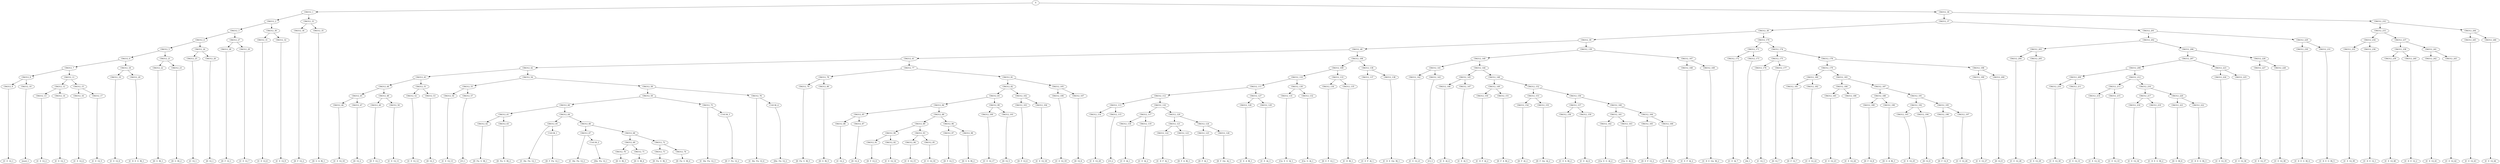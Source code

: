 digraph sample{
"S" -> "C84312_1";
"C84312_1" -> "C84312_2";
"C84312_2" -> "C84312_3";
"C84312_3" -> "C84312_4";
"C84312_4" -> "C84312_5";
"C84312_5" -> "C84312_6";
"C84312_6" -> "C84312_7";
"C84312_7" -> "C84312_8";
"C84312_8" -> "C84312_9";
"C84312_9" -> "[C  E  G]_1";
"C84312_8" -> "C84312_10";
"C84312_10" -> "[rest]_1";
"C84312_7" -> "C84312_11";
"C84312_11" -> "C84312_12";
"C84312_12" -> "C84312_13";
"C84312_13" -> "[C  E  G]_2";
"C84312_12" -> "C84312_14";
"C84312_14" -> "[C  E  G]_3";
"C84312_11" -> "C84312_15";
"C84312_15" -> "C84312_16";
"C84312_16" -> "[C  E  G]_4";
"C84312_15" -> "C84312_17";
"C84312_17" -> "[C  E  G]_5";
"C84312_6" -> "C84312_18";
"C84312_18" -> "C84312_19";
"C84312_19" -> "[C  E  G]_6";
"C84312_18" -> "C84312_20";
"C84312_20" -> "[C  D  E  G  B]_1";
"C84312_5" -> "C84312_21";
"C84312_21" -> "C84312_22";
"C84312_22" -> "[D  G  B]_1";
"C84312_21" -> "C84312_23";
"C84312_23" -> "[D  G  B]_2";
"C84312_4" -> "C84312_24";
"C84312_24" -> "C84312_25";
"C84312_25" -> "[C  G]_1";
"C84312_24" -> "C84312_26";
"C84312_26" -> "[D  G]_1";
"C84312_3" -> "C84312_27";
"C84312_27" -> "C84312_28";
"C84312_28" -> "[D  F  G]_1";
"C84312_27" -> "C84312_29";
"C84312_29" -> "[C  E  G]_7";
"C84312_2" -> "C84312_30";
"C84312_30" -> "C84312_31";
"C84312_31" -> "[C  E  G]_8";
"C84312_30" -> "C84312_32";
"C84312_32" -> "[C  E  G]_9";
"C84312_1" -> "C84312_33";
"C84312_33" -> "C84312_34";
"C84312_34" -> "[D  F  G]_2";
"C84312_33" -> "C84312_35";
"C84312_35" -> "[D  G  A  B]_1";
"S" -> "C84312_36";
"C84312_36" -> "C84312_37";
"C84312_37" -> "C84312_38";
"C84312_38" -> "C84312_39";
"C84312_39" -> "C84312_40";
"C84312_40" -> "C84312_41";
"C84312_41" -> "C84312_42";
"C84312_42" -> "C84312_43";
"C84312_43" -> "C84312_44";
"C84312_44" -> "C84312_45";
"C84312_45" -> "C84312_46";
"C84312_46" -> "[C  E  G]_10";
"C84312_45" -> "C84312_47";
"C84312_47" -> "[D  G]_2";
"C84312_44" -> "C84312_48";
"C84312_48" -> "C84312_49";
"C84312_49" -> "[D  F  G]_3";
"C84312_48" -> "C84312_50";
"C84312_50" -> "[C  E  G]_11";
"C84312_43" -> "C84312_51";
"C84312_51" -> "C84312_52";
"C84312_52" -> "[C  E  G]_12";
"C84312_51" -> "C84312_53";
"C84312_53" -> "[D  G]_3";
"C84312_42" -> "C84312_54";
"C84312_54" -> "C84312_55";
"C84312_55" -> "C84312_56";
"C84312_56" -> "[C  E  G]_13";
"C84312_55" -> "C84312_57";
"C84312_57" -> "[C]_1";
"C84312_54" -> "C84312_58";
"C84312_58" -> "C84312_59";
"C84312_59" -> "C84312_60";
"C84312_60" -> "C84312_61";
"C84312_61" -> "C84312_62";
"C84312_62" -> "[D  Fis  G  B]_1";
"C84312_61" -> "C84312_63";
"C84312_63" -> "[D  Fis  G  B]_2";
"C84312_60" -> "C84312_64";
"C84312_64" -> "C84312_65";
"C84312_65" -> "[C  Dis  Fis  G]_1";
"C84312_65" -> "C14136_1";
"C14136_1" -> "[D  F  Fis  G]_1";
"C84312_64" -> "C84312_66";
"C84312_66" -> "C84312_67";
"C84312_67" -> "[C  Dis  Fis  G]_2";
"C84312_67" -> "C14136_2";
"C14136_2" -> "[Dis  Fis  G]_1";
"C84312_66" -> "C84312_68";
"C84312_68" -> "C84312_69";
"C84312_69" -> "C84312_70";
"C84312_70" -> "[D  G  B]_3";
"C84312_69" -> "C84312_71";
"C84312_71" -> "[D  G  B]_4";
"C84312_68" -> "C84312_72";
"C84312_72" -> "C84312_73";
"C84312_73" -> "[D  Fis  G  B]_3";
"C84312_72" -> "C84312_74";
"C84312_74" -> "[D  Fis  G  B]_4";
"C84312_59" -> "C84312_75";
"C84312_75" -> "[C  Dis  Fis  G]_3";
"C84312_75" -> "C14136_3";
"C14136_3" -> "[D  F  Fis  G]_2";
"C84312_58" -> "C84312_76";
"C84312_76" -> "[C  Dis  Fis  G]_4";
"C84312_76" -> "C14136_4";
"C14136_4" -> "[Dis  Fis  G]_2";
"C84312_41" -> "C84312_77";
"C84312_77" -> "C84312_78";
"C84312_78" -> "C84312_79";
"C84312_79" -> "[D  Fis  G  B]_5";
"C84312_78" -> "C84312_80";
"C84312_80" -> "[D  G  B]_5";
"C84312_77" -> "C84312_81";
"C84312_81" -> "C84312_82";
"C84312_82" -> "C84312_83";
"C84312_83" -> "C84312_84";
"C84312_84" -> "C84312_85";
"C84312_85" -> "C84312_86";
"C84312_86" -> "[C  G]_2";
"C84312_85" -> "C84312_87";
"C84312_87" -> "[D  G]_4";
"C84312_84" -> "C84312_88";
"C84312_88" -> "C84312_89";
"C84312_89" -> "C84312_90";
"C84312_90" -> "C84312_91";
"C84312_91" -> "[D  F  G]_4";
"C84312_90" -> "C84312_92";
"C84312_92" -> "[C  E  G]_14";
"C84312_89" -> "C84312_93";
"C84312_93" -> "C84312_94";
"C84312_94" -> "[C  E  G]_15";
"C84312_93" -> "C84312_95";
"C84312_95" -> "[C  E  G]_16";
"C84312_88" -> "C84312_96";
"C84312_96" -> "C84312_97";
"C84312_97" -> "[D  F  G]_5";
"C84312_96" -> "C84312_98";
"C84312_98" -> "[D  G  A  B]_2";
"C84312_83" -> "C84312_99";
"C84312_99" -> "C84312_100";
"C84312_100" -> "[C  E  G]_17";
"C84312_99" -> "C84312_101";
"C84312_101" -> "[D  G]_5";
"C84312_82" -> "C84312_102";
"C84312_102" -> "C84312_103";
"C84312_103" -> "[D  F  G]_6";
"C84312_102" -> "C84312_104";
"C84312_104" -> "[C  E  G]_18";
"C84312_81" -> "C84312_105";
"C84312_105" -> "C84312_106";
"C84312_106" -> "[C  E  G]_19";
"C84312_105" -> "C84312_107";
"C84312_107" -> "[D  G]_6";
"C84312_40" -> "C84312_108";
"C84312_108" -> "C84312_109";
"C84312_109" -> "C84312_110";
"C84312_110" -> "C84312_111";
"C84312_111" -> "C84312_112";
"C84312_112" -> "C84312_113";
"C84312_113" -> "C84312_114";
"C84312_114" -> "[C  E  G]_20";
"C84312_113" -> "C84312_115";
"C84312_115" -> "[C]_2";
"C84312_112" -> "C84312_116";
"C84312_116" -> "C84312_117";
"C84312_117" -> "C84312_118";
"C84312_118" -> "[C  E  A]_1";
"C84312_117" -> "C84312_119";
"C84312_119" -> "[C  E  A]_2";
"C84312_116" -> "C84312_120";
"C84312_120" -> "C84312_121";
"C84312_121" -> "C84312_122";
"C84312_122" -> "[C  D  F  A]_1";
"C84312_121" -> "C84312_123";
"C84312_123" -> "[D  F  A  B]_1";
"C84312_120" -> "C84312_124";
"C84312_124" -> "C84312_125";
"C84312_125" -> "[D  F  A]_1";
"C84312_124" -> "C84312_126";
"C84312_126" -> "[D  F  Gis  A]_1";
"C84312_111" -> "C84312_127";
"C84312_127" -> "C84312_128";
"C84312_128" -> "[C  E  A  B]_1";
"C84312_127" -> "C84312_129";
"C84312_129" -> "[C  E  A]_3";
"C84312_110" -> "C84312_130";
"C84312_130" -> "C84312_131";
"C84312_131" -> "[Cis  E  G  A]_1";
"C84312_130" -> "C84312_132";
"C84312_132" -> "[Cis  G  A]_1";
"C84312_109" -> "C84312_133";
"C84312_133" -> "C84312_134";
"C84312_134" -> "[D  E  F  G]_1";
"C84312_133" -> "C84312_135";
"C84312_135" -> "[C  D  B]_1";
"C84312_108" -> "C84312_136";
"C84312_136" -> "C84312_137";
"C84312_137" -> "[C  E  F  A]_1";
"C84312_136" -> "C84312_138";
"C84312_138" -> "[C  D  E  Gis  B]_1";
"C84312_39" -> "C84312_139";
"C84312_139" -> "C84312_140";
"C84312_140" -> "C84312_141";
"C84312_141" -> "C84312_142";
"C84312_142" -> "[C  E  G]_21";
"C84312_141" -> "C84312_143";
"C84312_143" -> "[C]_3";
"C84312_140" -> "C84312_144";
"C84312_144" -> "C84312_145";
"C84312_145" -> "C84312_146";
"C84312_146" -> "[C  E  A]_4";
"C84312_145" -> "C84312_147";
"C84312_147" -> "[C  E  A]_5";
"C84312_144" -> "C84312_148";
"C84312_148" -> "C84312_149";
"C84312_149" -> "C84312_150";
"C84312_150" -> "[C  D  F  A]_2";
"C84312_149" -> "C84312_151";
"C84312_151" -> "[D  F  A  B]_2";
"C84312_148" -> "C84312_152";
"C84312_152" -> "C84312_153";
"C84312_153" -> "C84312_154";
"C84312_154" -> "[D  F  A]_2";
"C84312_153" -> "C84312_155";
"C84312_155" -> "[D  F  Gis  A]_2";
"C84312_152" -> "C84312_156";
"C84312_156" -> "C84312_157";
"C84312_157" -> "C84312_158";
"C84312_158" -> "[C  E  A  B]_2";
"C84312_157" -> "C84312_159";
"C84312_159" -> "[C  E  A]_6";
"C84312_156" -> "C84312_160";
"C84312_160" -> "C84312_161";
"C84312_161" -> "C84312_162";
"C84312_162" -> "[Cis  E  G  A]_2";
"C84312_161" -> "C84312_163";
"C84312_163" -> "[Cis  G  A]_2";
"C84312_160" -> "C84312_164";
"C84312_164" -> "C84312_165";
"C84312_165" -> "[D  E  F  G]_2";
"C84312_164" -> "C84312_166";
"C84312_166" -> "[C  D  B]_2";
"C84312_139" -> "C84312_167";
"C84312_167" -> "C84312_168";
"C84312_168" -> "[C  E  F  A]_2";
"C84312_167" -> "C84312_169";
"C84312_169" -> "[C  D  E  Gis  B]_2";
"C84312_38" -> "C84312_170";
"C84312_170" -> "C84312_171";
"C84312_171" -> "C84312_172";
"C84312_172" -> "[C  E  A]_7";
"C84312_171" -> "C84312_173";
"C84312_173" -> "[A]_1";
"C84312_170" -> "C84312_174";
"C84312_174" -> "C84312_175";
"C84312_175" -> "C84312_176";
"C84312_176" -> "[C  G]_3";
"C84312_175" -> "C84312_177";
"C84312_177" -> "[D  G]_7";
"C84312_174" -> "C84312_178";
"C84312_178" -> "C84312_179";
"C84312_179" -> "C84312_180";
"C84312_180" -> "C84312_181";
"C84312_181" -> "[D  F  G]_7";
"C84312_180" -> "C84312_182";
"C84312_182" -> "[C  E  G]_22";
"C84312_179" -> "C84312_183";
"C84312_183" -> "C84312_184";
"C84312_184" -> "C84312_185";
"C84312_185" -> "[C  E  G]_23";
"C84312_184" -> "C84312_186";
"C84312_186" -> "[C  E  G]_24";
"C84312_183" -> "C84312_187";
"C84312_187" -> "C84312_188";
"C84312_188" -> "C84312_189";
"C84312_189" -> "[D  F  G]_8";
"C84312_188" -> "C84312_190";
"C84312_190" -> "[D  G  A  B]_3";
"C84312_187" -> "C84312_191";
"C84312_191" -> "C84312_192";
"C84312_192" -> "C84312_193";
"C84312_193" -> "[C  E  G]_25";
"C84312_192" -> "C84312_194";
"C84312_194" -> "[D  G]_8";
"C84312_191" -> "C84312_195";
"C84312_195" -> "C84312_196";
"C84312_196" -> "[D  F  G]_9";
"C84312_195" -> "C84312_197";
"C84312_197" -> "[C  E  G]_26";
"C84312_178" -> "C84312_198";
"C84312_198" -> "C84312_199";
"C84312_199" -> "[C  E  G]_27";
"C84312_198" -> "C84312_200";
"C84312_200" -> "[D  G]_9";
"C84312_37" -> "C84312_201";
"C84312_201" -> "C84312_202";
"C84312_202" -> "C84312_203";
"C84312_203" -> "C84312_204";
"C84312_204" -> "[C  E  G]_28";
"C84312_203" -> "C84312_205";
"C84312_205" -> "[C  E  G]_29";
"C84312_202" -> "C84312_206";
"C84312_206" -> "C84312_207";
"C84312_207" -> "C84312_208";
"C84312_208" -> "C84312_209";
"C84312_209" -> "C84312_210";
"C84312_210" -> "[C  E  G]_30";
"C84312_209" -> "C84312_211";
"C84312_211" -> "[C  E  G]_31";
"C84312_208" -> "C84312_212";
"C84312_212" -> "C84312_213";
"C84312_213" -> "C84312_214";
"C84312_214" -> "[C  E  G]_32";
"C84312_213" -> "C84312_215";
"C84312_215" -> "[C  E  G]_33";
"C84312_212" -> "C84312_216";
"C84312_216" -> "C84312_217";
"C84312_217" -> "C84312_218";
"C84312_218" -> "[C  E  G]_34";
"C84312_217" -> "C84312_219";
"C84312_219" -> "[C  D  E  G  B]_2";
"C84312_216" -> "C84312_220";
"C84312_220" -> "C84312_221";
"C84312_221" -> "[D  G  B]_6";
"C84312_220" -> "C84312_222";
"C84312_222" -> "[C  D  E  G  B]_3";
"C84312_207" -> "C84312_223";
"C84312_223" -> "C84312_224";
"C84312_224" -> "[C  E  G]_35";
"C84312_223" -> "C84312_225";
"C84312_225" -> "[C  E  G]_36";
"C84312_206" -> "C84312_226";
"C84312_226" -> "C84312_227";
"C84312_227" -> "[C  E  G]_37";
"C84312_226" -> "C84312_228";
"C84312_228" -> "[C  E  G]_38";
"C84312_201" -> "C84312_229";
"C84312_229" -> "C84312_230";
"C84312_230" -> "[C  D  E  G  B]_4";
"C84312_229" -> "C84312_231";
"C84312_231" -> "[C  D  E  G  B]_5";
"C84312_36" -> "C84312_232";
"C84312_232" -> "C84312_233";
"C84312_233" -> "C84312_234";
"C84312_234" -> "C84312_235";
"C84312_235" -> "[C  E  G]_39";
"C84312_234" -> "C84312_236";
"C84312_236" -> "[C  D  E  G]_1";
"C84312_233" -> "C84312_237";
"C84312_237" -> "C84312_238";
"C84312_238" -> "C84312_239";
"C84312_239" -> "[C  E  G]_40";
"C84312_238" -> "C84312_240";
"C84312_240" -> "[C  D  E  G]_2";
"C84312_237" -> "C84312_241";
"C84312_241" -> "C84312_242";
"C84312_242" -> "[C  E  G]_41";
"C84312_241" -> "C84312_243";
"C84312_243" -> "[C  E  G]_42";
"C84312_232" -> "C84312_244";
"C84312_244" -> "C84312_245";
"C84312_245" -> "[C  E  G]_43";
"C84312_244" -> "C84312_246";
"C84312_246" -> "[C  E  G]_44";

{rank = min; "S";}
{rank = same; "C84312_1"; "C84312_36";}
{rank = same; "C84312_2"; "C84312_33"; "C84312_37"; "C84312_232";}
{rank = same; "C84312_3"; "C84312_30"; "C84312_34"; "C84312_35"; "C84312_38"; "C84312_201"; "C84312_233"; "C84312_244";}
{rank = same; "C84312_4"; "C84312_27"; "C84312_31"; "C84312_32"; "C84312_39"; "C84312_170"; "C84312_202"; "C84312_229"; "C84312_234"; "C84312_237"; "C84312_245"; "C84312_246";}
{rank = same; "C84312_5"; "C84312_24"; "C84312_28"; "C84312_29"; "C84312_40"; "C84312_139"; "C84312_171"; "C84312_174"; "C84312_203"; "C84312_206"; "C84312_230"; "C84312_231"; "C84312_235"; "C84312_236"; "C84312_238"; "C84312_241";}
{rank = same; "C84312_6"; "C84312_21"; "C84312_25"; "C84312_26"; "C84312_41"; "C84312_108"; "C84312_140"; "C84312_167"; "C84312_172"; "C84312_173"; "C84312_175"; "C84312_178"; "C84312_204"; "C84312_205"; "C84312_207"; "C84312_226"; "C84312_239"; "C84312_240"; "C84312_242"; "C84312_243";}
{rank = same; "C84312_7"; "C84312_18"; "C84312_22"; "C84312_23"; "C84312_42"; "C84312_77"; "C84312_109"; "C84312_136"; "C84312_141"; "C84312_144"; "C84312_168"; "C84312_169"; "C84312_176"; "C84312_177"; "C84312_179"; "C84312_198"; "C84312_208"; "C84312_223"; "C84312_227"; "C84312_228";}
{rank = same; "C84312_8"; "C84312_11"; "C84312_19"; "C84312_20"; "C84312_43"; "C84312_54"; "C84312_78"; "C84312_81"; "C84312_110"; "C84312_133"; "C84312_137"; "C84312_138"; "C84312_142"; "C84312_143"; "C84312_145"; "C84312_148"; "C84312_180"; "C84312_183"; "C84312_199"; "C84312_200"; "C84312_209"; "C84312_212"; "C84312_224"; "C84312_225";}
{rank = same; "C84312_9"; "C84312_10"; "C84312_12"; "C84312_15"; "C84312_44"; "C84312_51"; "C84312_55"; "C84312_58"; "C84312_79"; "C84312_80"; "C84312_82"; "C84312_105"; "C84312_111"; "C84312_130"; "C84312_134"; "C84312_135"; "C84312_146"; "C84312_147"; "C84312_149"; "C84312_152"; "C84312_181"; "C84312_182"; "C84312_184"; "C84312_187"; "C84312_210"; "C84312_211"; "C84312_213"; "C84312_216";}
{rank = same; "C84312_13"; "C84312_14"; "C84312_16"; "C84312_17"; "C84312_45"; "C84312_48"; "C84312_52"; "C84312_53"; "C84312_56"; "C84312_57"; "C84312_59"; "C84312_76"; "C84312_83"; "C84312_102"; "C84312_106"; "C84312_107"; "C84312_112"; "C84312_127"; "C84312_131"; "C84312_132"; "C84312_150"; "C84312_151"; "C84312_153"; "C84312_156"; "C84312_185"; "C84312_186"; "C84312_188"; "C84312_191"; "C84312_214"; "C84312_215"; "C84312_217"; "C84312_220";}
{rank = same; "C84312_46"; "C84312_47"; "C84312_49"; "C84312_50"; "C84312_60"; "C84312_75"; "C14136_4"; "C84312_84"; "C84312_99"; "C84312_103"; "C84312_104"; "C84312_113"; "C84312_116"; "C84312_128"; "C84312_129"; "C84312_154"; "C84312_155"; "C84312_157"; "C84312_160"; "C84312_189"; "C84312_190"; "C84312_192"; "C84312_195"; "C84312_218"; "C84312_219"; "C84312_221"; "C84312_222";}
{rank = same; "C84312_61"; "C84312_64"; "C14136_3"; "C84312_85"; "C84312_88"; "C84312_100"; "C84312_101"; "C84312_114"; "C84312_115"; "C84312_117"; "C84312_120"; "C84312_158"; "C84312_159"; "C84312_161"; "C84312_164"; "C84312_193"; "C84312_194"; "C84312_196"; "C84312_197";}
{rank = same; "C84312_62"; "C84312_63"; "C84312_65"; "C84312_66"; "C84312_86"; "C84312_87"; "C84312_89"; "C84312_96"; "C84312_118"; "C84312_119"; "C84312_121"; "C84312_124"; "C84312_162"; "C84312_163"; "C84312_165"; "C84312_166";}
{rank = same; "C14136_1"; "C84312_67"; "C84312_68"; "C84312_90"; "C84312_93"; "C84312_97"; "C84312_98"; "C84312_122"; "C84312_123"; "C84312_125"; "C84312_126";}
{rank = same; "C14136_2"; "C84312_69"; "C84312_72"; "C84312_91"; "C84312_92"; "C84312_94"; "C84312_95";}
{rank = same; "C84312_70"; "C84312_71"; "C84312_73"; "C84312_74";}
{rank = same; "[A]_1"; "[C  D  B]_1"; "[C  D  B]_2"; "[C  D  E  G  B]_1"; "[C  D  E  G  B]_2"; "[C  D  E  G  B]_3"; "[C  D  E  G  B]_4"; "[C  D  E  G  B]_5"; "[C  D  E  G]_1"; "[C  D  E  G]_2"; "[C  D  E  Gis  B]_1"; "[C  D  E  Gis  B]_2"; "[C  D  F  A]_1"; "[C  D  F  A]_2"; "[C  Dis  Fis  G]_1"; "[C  Dis  Fis  G]_2"; "[C  Dis  Fis  G]_3"; "[C  Dis  Fis  G]_4"; "[C  E  A  B]_1"; "[C  E  A  B]_2"; "[C  E  A]_1"; "[C  E  A]_2"; "[C  E  A]_3"; "[C  E  A]_4"; "[C  E  A]_5"; "[C  E  A]_6"; "[C  E  A]_7"; "[C  E  F  A]_1"; "[C  E  F  A]_2"; "[C  E  G]_1"; "[C  E  G]_2"; "[C  E  G]_3"; "[C  E  G]_4"; "[C  E  G]_5"; "[C  E  G]_6"; "[C  E  G]_7"; "[C  E  G]_8"; "[C  E  G]_9"; "[C  E  G]_10"; "[C  E  G]_11"; "[C  E  G]_12"; "[C  E  G]_13"; "[C  E  G]_14"; "[C  E  G]_15"; "[C  E  G]_16"; "[C  E  G]_17"; "[C  E  G]_18"; "[C  E  G]_19"; "[C  E  G]_20"; "[C  E  G]_21"; "[C  E  G]_22"; "[C  E  G]_23"; "[C  E  G]_24"; "[C  E  G]_25"; "[C  E  G]_26"; "[C  E  G]_27"; "[C  E  G]_28"; "[C  E  G]_29"; "[C  E  G]_30"; "[C  E  G]_31"; "[C  E  G]_32"; "[C  E  G]_33"; "[C  E  G]_34"; "[C  E  G]_35"; "[C  E  G]_36"; "[C  E  G]_37"; "[C  E  G]_38"; "[C  E  G]_39"; "[C  E  G]_40"; "[C  E  G]_41"; "[C  E  G]_42"; "[C  E  G]_43"; "[C  E  G]_44"; "[C  G]_1"; "[C  G]_2"; "[C  G]_3"; "[C]_1"; "[C]_2"; "[C]_3"; "[Cis  E  G  A]_1"; "[Cis  E  G  A]_2"; "[Cis  G  A]_1"; "[Cis  G  A]_2"; "[D  E  F  G]_1"; "[D  E  F  G]_2"; "[D  F  A  B]_1"; "[D  F  A  B]_2"; "[D  F  A]_1"; "[D  F  A]_2"; "[D  F  Fis  G]_1"; "[D  F  Fis  G]_2"; "[D  F  G]_1"; "[D  F  G]_2"; "[D  F  G]_3"; "[D  F  G]_4"; "[D  F  G]_5"; "[D  F  G]_6"; "[D  F  G]_7"; "[D  F  G]_8"; "[D  F  G]_9"; "[D  F  Gis  A]_1"; "[D  F  Gis  A]_2"; "[D  Fis  G  B]_1"; "[D  Fis  G  B]_2"; "[D  Fis  G  B]_3"; "[D  Fis  G  B]_4"; "[D  Fis  G  B]_5"; "[D  G  A  B]_1"; "[D  G  A  B]_2"; "[D  G  A  B]_3"; "[D  G  B]_1"; "[D  G  B]_2"; "[D  G  B]_3"; "[D  G  B]_4"; "[D  G  B]_5"; "[D  G  B]_6"; "[D  G]_1"; "[D  G]_2"; "[D  G]_3"; "[D  G]_4"; "[D  G]_5"; "[D  G]_6"; "[D  G]_7"; "[D  G]_8"; "[D  G]_9"; "[Dis  Fis  G]_1"; "[Dis  Fis  G]_2"; "[rest]_1";}
}
